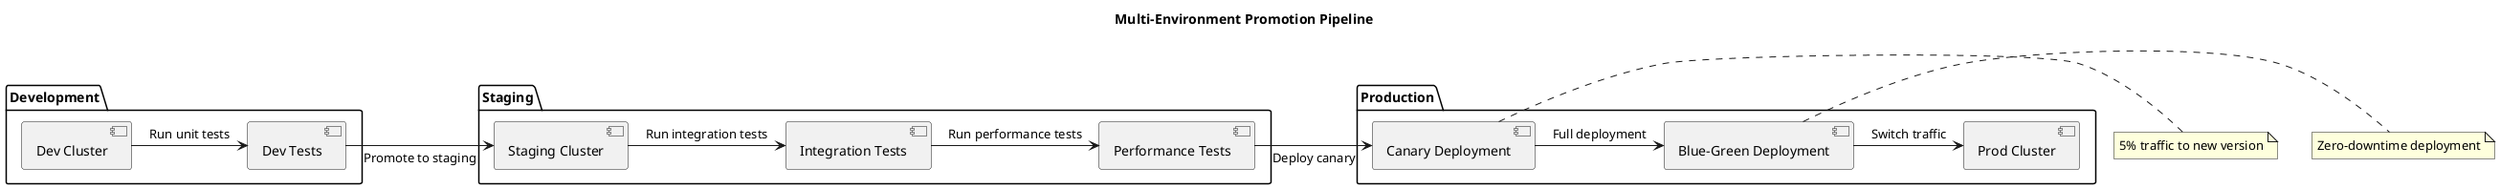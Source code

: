 @startuml
title Multi-Environment Promotion Pipeline

package "Development" {
    component "Dev Cluster" as DevCluster
    component "Dev Tests" as DevTests
}

package "Staging" {
    component "Staging Cluster" as StagingCluster
    component "Integration Tests" as IntegrationTests
    component "Performance Tests" as PerfTests
}

package "Production" {
    component "Prod Cluster" as ProdCluster
    component "Canary Deployment" as Canary
    component "Blue-Green Deployment" as BlueGreen
}

DevCluster -> DevTests: Run unit tests
DevTests -> StagingCluster: Promote to staging
StagingCluster -> IntegrationTests: Run integration tests
IntegrationTests -> PerfTests: Run performance tests
PerfTests -> Canary: Deploy canary
Canary -> BlueGreen: Full deployment
BlueGreen -> ProdCluster: Switch traffic

note right of Canary : 5% traffic to new version
note right of BlueGreen : Zero-downtime deployment

@enduml